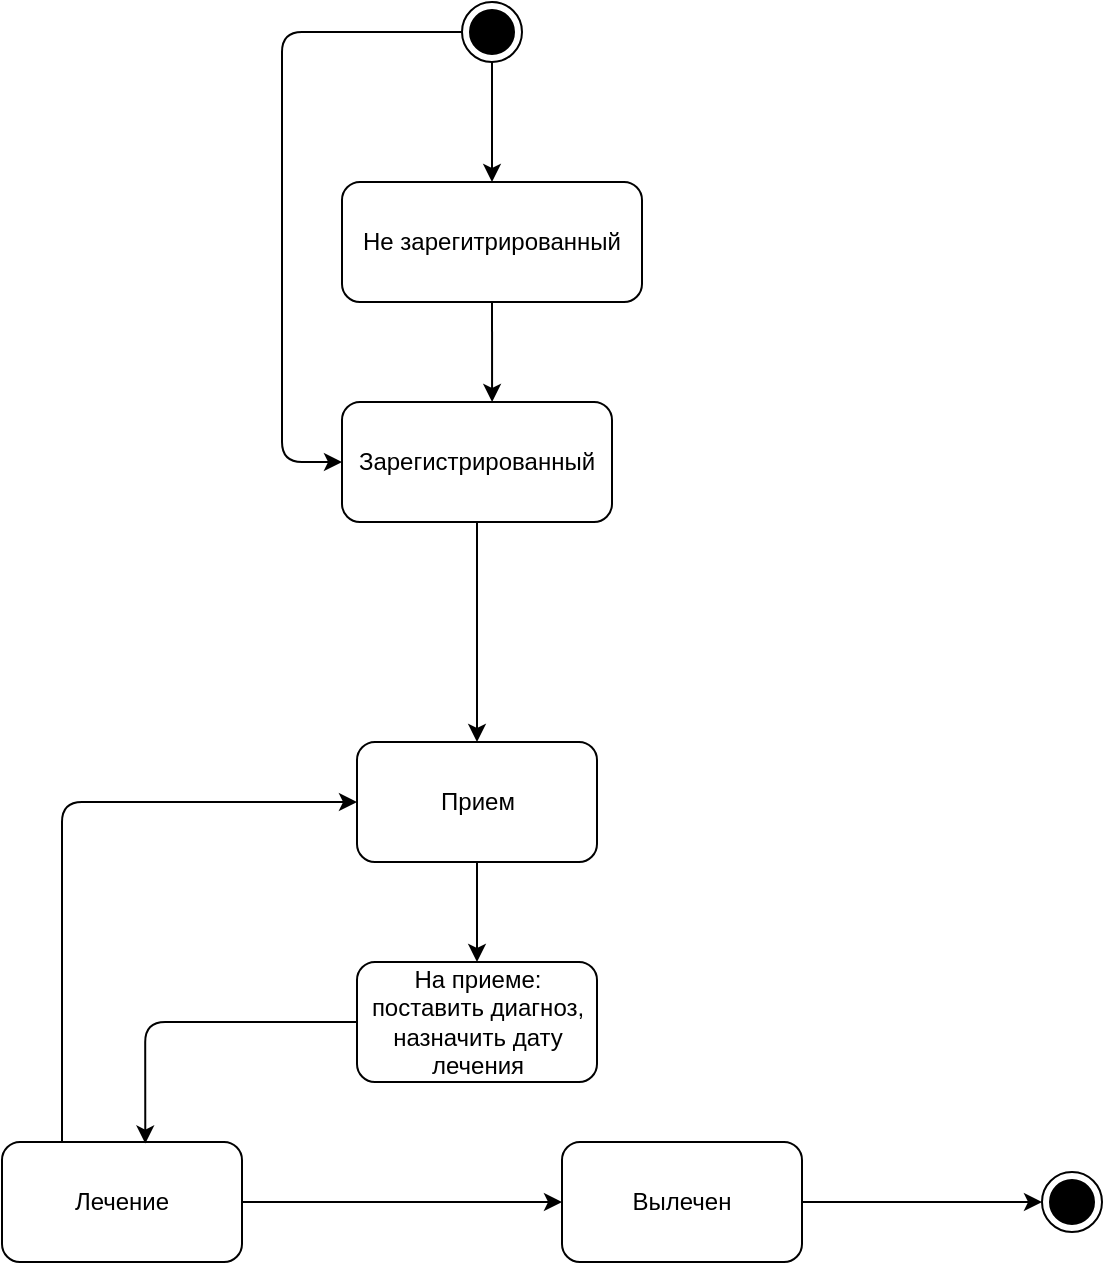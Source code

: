 <mxfile version="13.7.9" type="github"><diagram id="BL6YL8mmAtLO4Gsm0veZ" name="Page-1"><mxGraphModel dx="1221" dy="682" grid="1" gridSize="10" guides="1" tooltips="1" connect="1" arrows="1" fold="1" page="1" pageScale="1" pageWidth="827" pageHeight="1169" math="0" shadow="0"><root><mxCell id="0"/><mxCell id="1" parent="0"/><mxCell id="RYZYV8HUi68zKZCMqEug-1" value="Не зарегитрированный" style="rounded=1;whiteSpace=wrap;html=1;" vertex="1" parent="1"><mxGeometry x="310" y="90" width="150" height="60" as="geometry"/></mxCell><mxCell id="RYZYV8HUi68zKZCMqEug-2" value="" style="endArrow=classic;html=1;exitX=0.5;exitY=1;exitDx=0;exitDy=0;entryX=0.556;entryY=0;entryDx=0;entryDy=0;entryPerimeter=0;" edge="1" parent="1" source="RYZYV8HUi68zKZCMqEug-1" target="RYZYV8HUi68zKZCMqEug-3"><mxGeometry width="50" height="50" relative="1" as="geometry"><mxPoint x="390" y="320" as="sourcePoint"/><mxPoint x="385" y="240" as="targetPoint"/></mxGeometry></mxCell><mxCell id="RYZYV8HUi68zKZCMqEug-3" value="Зарегистрированный" style="rounded=1;whiteSpace=wrap;html=1;" vertex="1" parent="1"><mxGeometry x="310" y="200" width="135" height="60" as="geometry"/></mxCell><mxCell id="RYZYV8HUi68zKZCMqEug-8" value="" style="ellipse;html=1;shape=endState;fillColor=#000000;" vertex="1" parent="1"><mxGeometry x="370" width="30" height="30" as="geometry"/></mxCell><mxCell id="RYZYV8HUi68zKZCMqEug-9" value="" style="endArrow=classic;html=1;entryX=0.5;entryY=0;entryDx=0;entryDy=0;" edge="1" parent="1" source="RYZYV8HUi68zKZCMqEug-8" target="RYZYV8HUi68zKZCMqEug-1"><mxGeometry width="50" height="50" relative="1" as="geometry"><mxPoint x="390" y="220" as="sourcePoint"/><mxPoint x="440" y="170" as="targetPoint"/></mxGeometry></mxCell><mxCell id="RYZYV8HUi68zKZCMqEug-10" value="" style="endArrow=classic;html=1;exitX=0;exitY=0.5;exitDx=0;exitDy=0;entryX=0;entryY=0.5;entryDx=0;entryDy=0;edgeStyle=orthogonalEdgeStyle;" edge="1" parent="1" source="RYZYV8HUi68zKZCMqEug-8" target="RYZYV8HUi68zKZCMqEug-3"><mxGeometry width="50" height="50" relative="1" as="geometry"><mxPoint x="390" y="220" as="sourcePoint"/><mxPoint x="250" y="140" as="targetPoint"/><Array as="points"><mxPoint x="280" y="15"/><mxPoint x="280" y="230"/></Array></mxGeometry></mxCell><mxCell id="RYZYV8HUi68zKZCMqEug-11" value="Прием" style="rounded=1;whiteSpace=wrap;html=1;" vertex="1" parent="1"><mxGeometry x="317.5" y="370" width="120" height="60" as="geometry"/></mxCell><mxCell id="RYZYV8HUi68zKZCMqEug-14" value="" style="endArrow=classic;html=1;exitX=0.5;exitY=1;exitDx=0;exitDy=0;entryX=0.5;entryY=0;entryDx=0;entryDy=0;" edge="1" parent="1" source="RYZYV8HUi68zKZCMqEug-3" target="RYZYV8HUi68zKZCMqEug-11"><mxGeometry width="50" height="50" relative="1" as="geometry"><mxPoint x="390" y="420" as="sourcePoint"/><mxPoint x="440" y="370" as="targetPoint"/></mxGeometry></mxCell><mxCell id="RYZYV8HUi68zKZCMqEug-15" value="На приеме: поставить диагноз, назначить дату лечения" style="rounded=1;whiteSpace=wrap;html=1;" vertex="1" parent="1"><mxGeometry x="317.5" y="480" width="120" height="60" as="geometry"/></mxCell><mxCell id="RYZYV8HUi68zKZCMqEug-16" value="" style="endArrow=classic;html=1;exitX=0.5;exitY=1;exitDx=0;exitDy=0;" edge="1" parent="1" source="RYZYV8HUi68zKZCMqEug-11" target="RYZYV8HUi68zKZCMqEug-15"><mxGeometry width="50" height="50" relative="1" as="geometry"><mxPoint x="390" y="500" as="sourcePoint"/><mxPoint x="440" y="450" as="targetPoint"/></mxGeometry></mxCell><mxCell id="RYZYV8HUi68zKZCMqEug-17" value="Лечение" style="rounded=1;whiteSpace=wrap;html=1;" vertex="1" parent="1"><mxGeometry x="140" y="570" width="120" height="60" as="geometry"/></mxCell><mxCell id="RYZYV8HUi68zKZCMqEug-18" value="" style="endArrow=classic;html=1;entryX=0.597;entryY=0.013;entryDx=0;entryDy=0;entryPerimeter=0;exitX=0;exitY=0.5;exitDx=0;exitDy=0;edgeStyle=orthogonalEdgeStyle;" edge="1" parent="1" source="RYZYV8HUi68zKZCMqEug-15" target="RYZYV8HUi68zKZCMqEug-17"><mxGeometry width="50" height="50" relative="1" as="geometry"><mxPoint x="390" y="500" as="sourcePoint"/><mxPoint x="440" y="450" as="targetPoint"/></mxGeometry></mxCell><mxCell id="RYZYV8HUi68zKZCMqEug-20" value="" style="endArrow=classic;html=1;entryX=0;entryY=0.5;entryDx=0;entryDy=0;exitX=0.25;exitY=0;exitDx=0;exitDy=0;edgeStyle=orthogonalEdgeStyle;" edge="1" parent="1" source="RYZYV8HUi68zKZCMqEug-17" target="RYZYV8HUi68zKZCMqEug-11"><mxGeometry width="50" height="50" relative="1" as="geometry"><mxPoint x="390" y="500" as="sourcePoint"/><mxPoint x="440" y="450" as="targetPoint"/></mxGeometry></mxCell><mxCell id="RYZYV8HUi68zKZCMqEug-21" value="Вылечен" style="rounded=1;whiteSpace=wrap;html=1;" vertex="1" parent="1"><mxGeometry x="420" y="570" width="120" height="60" as="geometry"/></mxCell><mxCell id="RYZYV8HUi68zKZCMqEug-22" value="" style="endArrow=classic;html=1;exitX=1;exitY=0.5;exitDx=0;exitDy=0;entryX=0;entryY=0.5;entryDx=0;entryDy=0;" edge="1" parent="1" source="RYZYV8HUi68zKZCMqEug-17" target="RYZYV8HUi68zKZCMqEug-21"><mxGeometry width="50" height="50" relative="1" as="geometry"><mxPoint x="390" y="500" as="sourcePoint"/><mxPoint x="440" y="450" as="targetPoint"/></mxGeometry></mxCell><mxCell id="RYZYV8HUi68zKZCMqEug-23" value="" style="endArrow=classic;html=1;exitX=1;exitY=0.5;exitDx=0;exitDy=0;entryX=0;entryY=0.5;entryDx=0;entryDy=0;" edge="1" parent="1" source="RYZYV8HUi68zKZCMqEug-21" target="RYZYV8HUi68zKZCMqEug-24"><mxGeometry width="50" height="50" relative="1" as="geometry"><mxPoint x="390" y="500" as="sourcePoint"/><mxPoint x="650" y="600" as="targetPoint"/></mxGeometry></mxCell><mxCell id="RYZYV8HUi68zKZCMqEug-24" value="" style="ellipse;html=1;shape=endState;fillColor=#000000;" vertex="1" parent="1"><mxGeometry x="660" y="585" width="30" height="30" as="geometry"/></mxCell></root></mxGraphModel></diagram></mxfile>
